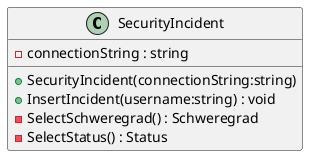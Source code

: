 @startuml
class SecurityIncident {
    - connectionString : string
    + SecurityIncident(connectionString:string)
    + InsertIncident(username:string) : void
    - SelectSchweregrad() : Schweregrad
    - SelectStatus() : Status
}
@enduml
